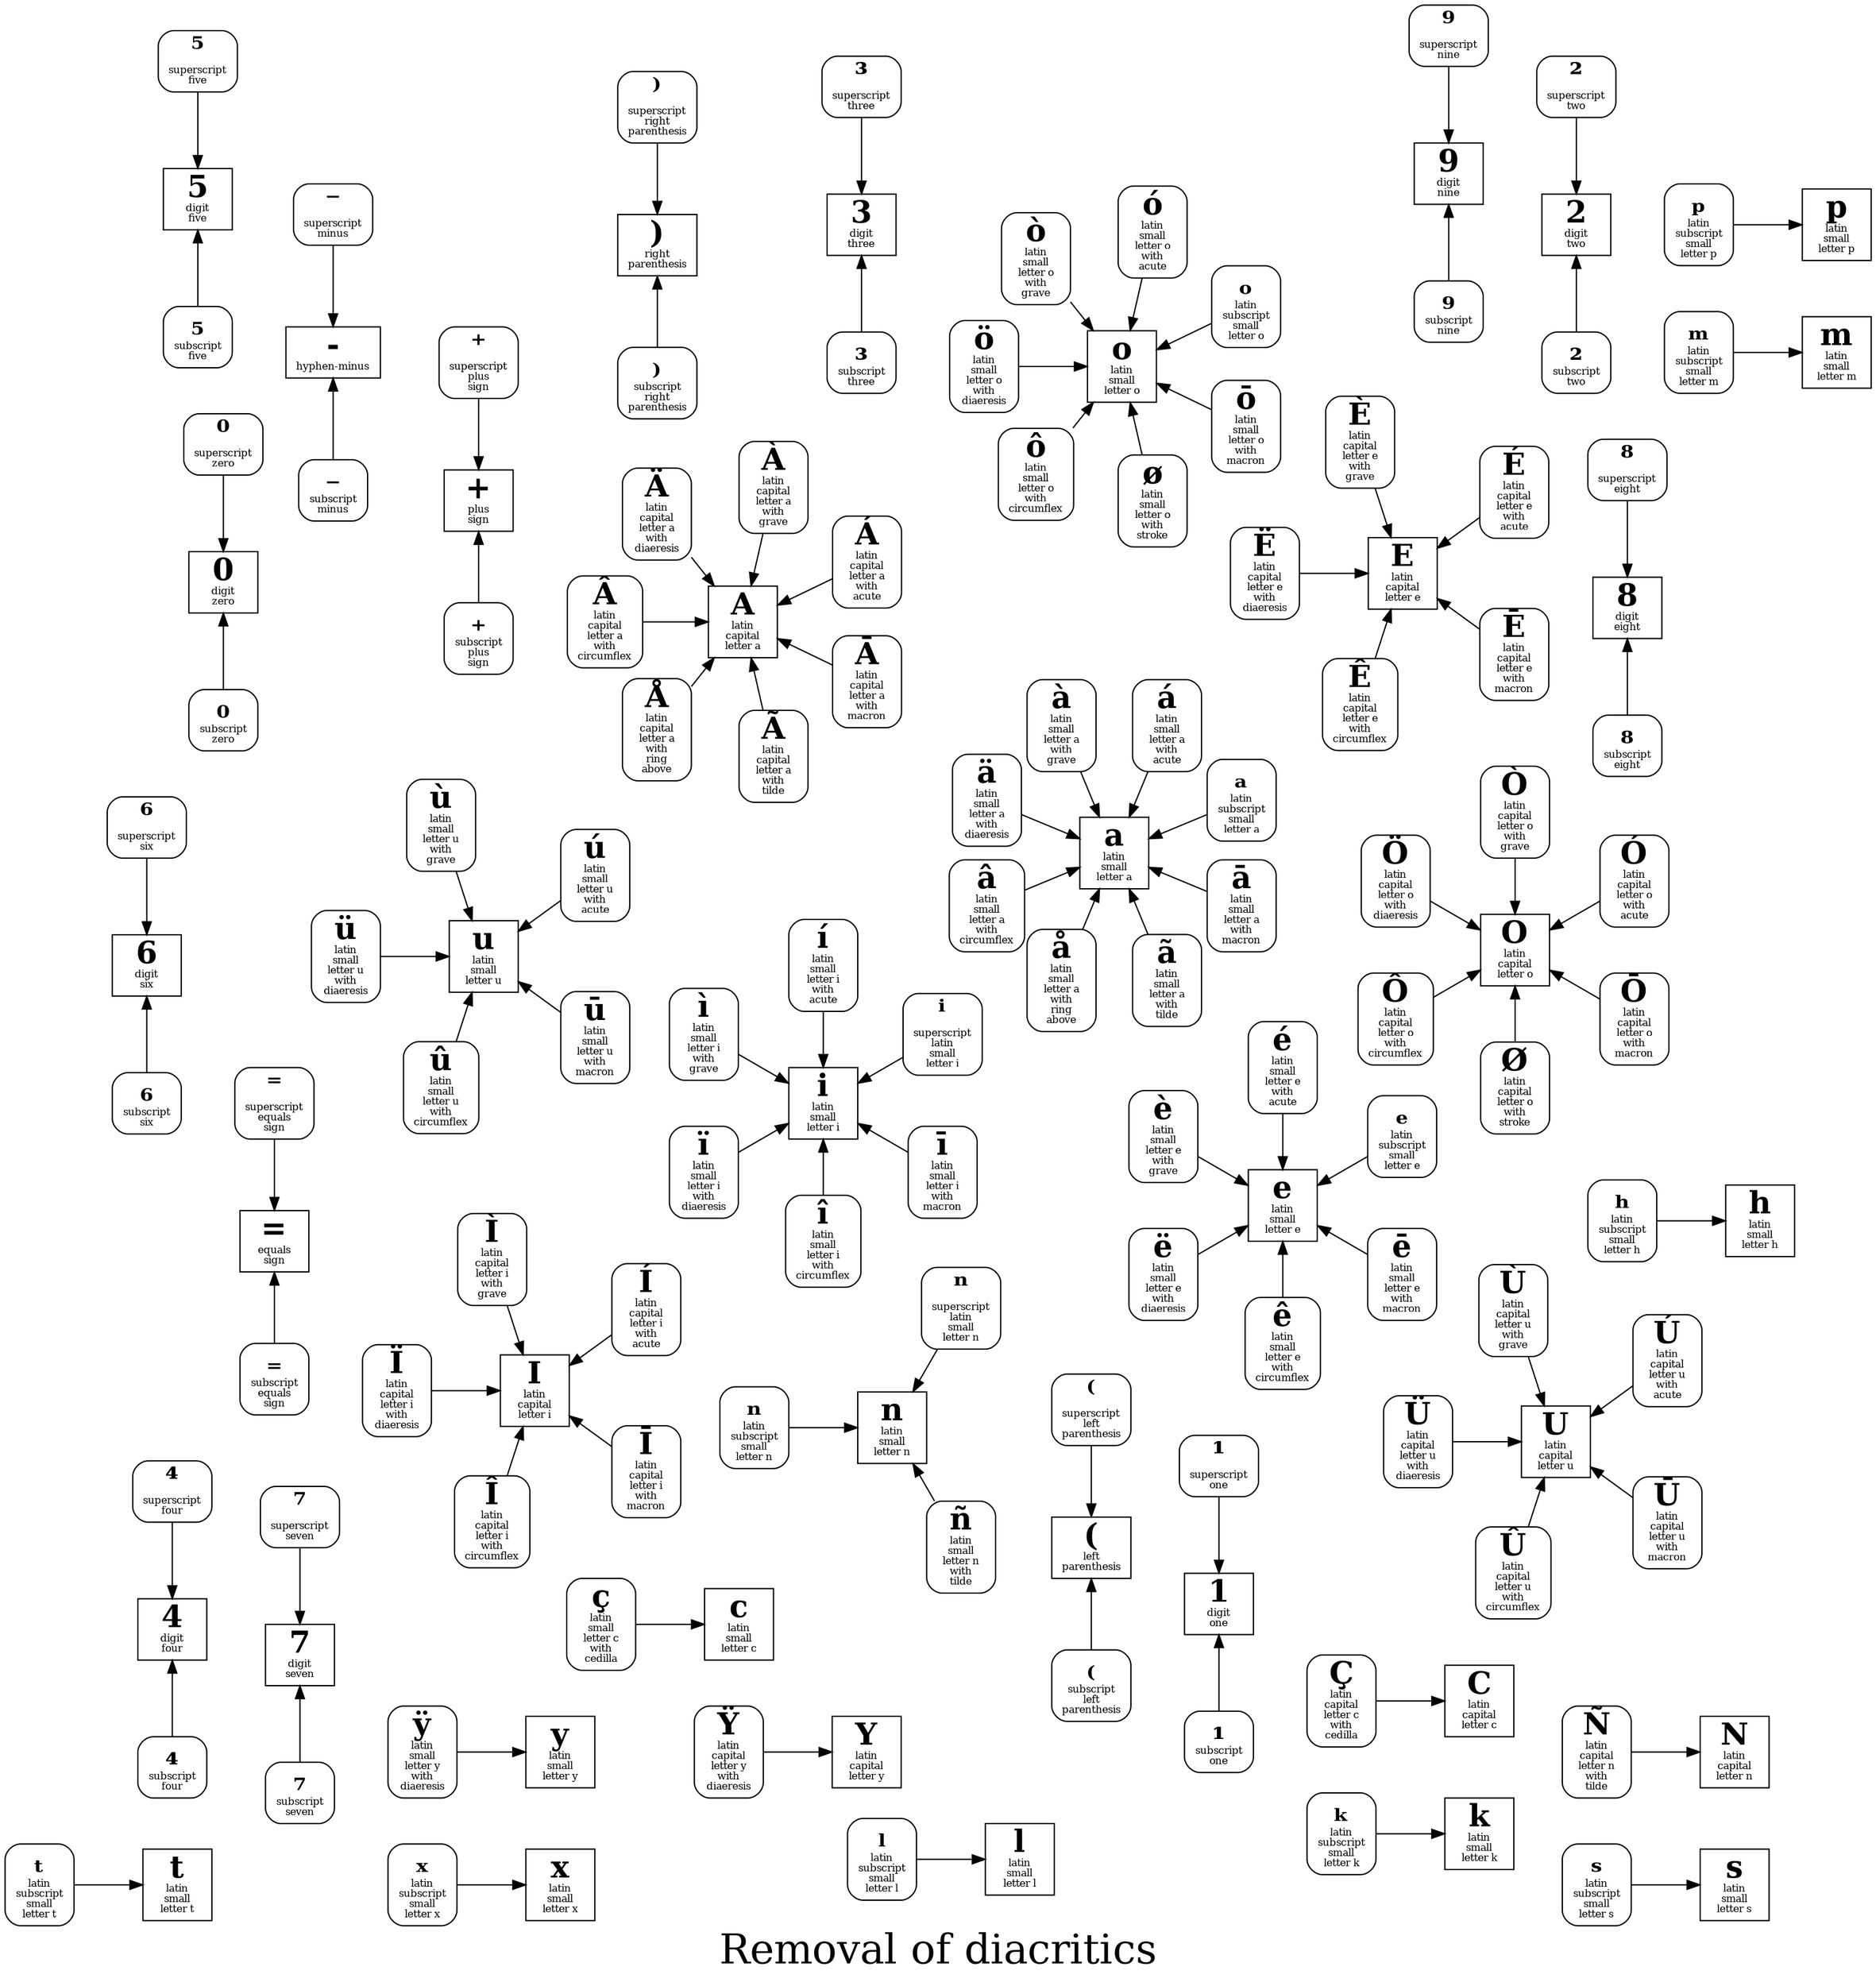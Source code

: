 digraph G {
layout="twopi"
ranksep=1.5
fontsize=32
label="Removal of diacritics"
labelloc="c"
node [shape="box" fontsize=24 ]
"a" [label=<<b>a</b><br/><font point-size="8">latin<br/>small<br/>letter a</font>> ]
"A" [label=<<b>A</b><br/><font point-size="8">latin<br/>capital<br/>letter a</font>> ]
"c" [label=<<b>c</b><br/><font point-size="8">latin<br/>small<br/>letter c</font>> ]
"C" [label=<<b>C</b><br/><font point-size="8">latin<br/>capital<br/>letter c</font>> ]
"e" [label=<<b>e</b><br/><font point-size="8">latin<br/>small<br/>letter e</font>> ]
"E" [label=<<b>E</b><br/><font point-size="8">latin<br/>capital<br/>letter e</font>> ]
"h" [label=<<b>h</b><br/><font point-size="8">latin<br/>small<br/>letter h</font>> ]
"i" [label=<<b>i</b><br/><font point-size="8">latin<br/>small<br/>letter i</font>> ]
"I" [label=<<b>I</b><br/><font point-size="8">latin<br/>capital<br/>letter i</font>> ]
"k" [label=<<b>k</b><br/><font point-size="8">latin<br/>small<br/>letter k</font>> ]
"l" [label=<<b>l</b><br/><font point-size="8">latin<br/>small<br/>letter l</font>> ]
"m" [label=<<b>m</b><br/><font point-size="8">latin<br/>small<br/>letter m</font>> ]
"n" [label=<<b>n</b><br/><font point-size="8">latin<br/>small<br/>letter n</font>> ]
"N" [label=<<b>N</b><br/><font point-size="8">latin<br/>capital<br/>letter n</font>> ]
"o" [label=<<b>o</b><br/><font point-size="8">latin<br/>small<br/>letter o</font>> ]
"O" [label=<<b>O</b><br/><font point-size="8">latin<br/>capital<br/>letter o</font>> ]
"p" [label=<<b>p</b><br/><font point-size="8">latin<br/>small<br/>letter p</font>> ]
"s" [label=<<b>s</b><br/><font point-size="8">latin<br/>small<br/>letter s</font>> ]
"t" [label=<<b>t</b><br/><font point-size="8">latin<br/>small<br/>letter t</font>> ]
"u" [label=<<b>u</b><br/><font point-size="8">latin<br/>small<br/>letter u</font>> ]
"U" [label=<<b>U</b><br/><font point-size="8">latin<br/>capital<br/>letter u</font>> ]
"x" [label=<<b>x</b><br/><font point-size="8">latin<br/>small<br/>letter x</font>> ]
"y" [label=<<b>y</b><br/><font point-size="8">latin<br/>small<br/>letter y</font>> ]
"Y" [label=<<b>Y</b><br/><font point-size="8">latin<br/>capital<br/>letter y</font>> ]
"0" [label=<<b>0</b><br/><font point-size="8">digit<br/>zero</font>> ]
"1" [label=<<b>1</b><br/><font point-size="8">digit<br/>one</font>> ]
"2" [label=<<b>2</b><br/><font point-size="8">digit<br/>two</font>> ]
"3" [label=<<b>3</b><br/><font point-size="8">digit<br/>three</font>> ]
"4" [label=<<b>4</b><br/><font point-size="8">digit<br/>four</font>> ]
"5" [label=<<b>5</b><br/><font point-size="8">digit<br/>five</font>> ]
"6" [label=<<b>6</b><br/><font point-size="8">digit<br/>six</font>> ]
"7" [label=<<b>7</b><br/><font point-size="8">digit<br/>seven</font>> ]
"8" [label=<<b>8</b><br/><font point-size="8">digit<br/>eight</font>> ]
"9" [label=<<b>9</b><br/><font point-size="8">digit<br/>nine</font>> ]
"+" [label=<<b>+</b><br/><font point-size="8">plus<br/>sign</font>> ]
"-" [label=<<b>-</b><br/><font point-size="8">hyphen-minus</font>> ]
"=" [label=<<b>=</b><br/><font point-size="8">equals<br/>sign</font>> ]
"(" [label=<<b>(</b><br/><font point-size="8">left<br/>parenthesis</font>> ]
")" [label=<<b>)</b><br/><font point-size="8">right<br/>parenthesis</font>> ]
node [style="rounded" ]
"ₐ" [label=<<b>ₐ</b><br/><font point-size="8">latin<br/>subscript<br/>small<br/>letter a</font>> ]
"á" [label=<<b>á</b><br/><font point-size="8">latin<br/>small<br/>letter a<br/>with<br/>acute</font>> ]
"à" [label=<<b>à</b><br/><font point-size="8">latin<br/>small<br/>letter a<br/>with<br/>grave</font>> ]
"ä" [label=<<b>ä</b><br/><font point-size="8">latin<br/>small<br/>letter a<br/>with<br/>diaeresis</font>> ]
"â" [label=<<b>â</b><br/><font point-size="8">latin<br/>small<br/>letter a<br/>with<br/>circumflex</font>> ]
"å" [label=<<b>å</b><br/><font point-size="8">latin<br/>small<br/>letter a<br/>with<br/>ring<br/>above</font>> ]
"ã" [label=<<b>ã</b><br/><font point-size="8">latin<br/>small<br/>letter a<br/>with<br/>tilde</font>> ]
"ā" [label=<<b>ā</b><br/><font point-size="8">latin<br/>small<br/>letter a<br/>with<br/>macron</font>> ]
"Á" [label=<<b>Á</b><br/><font point-size="8">latin<br/>capital<br/>letter a<br/>with<br/>acute</font>> ]
"À" [label=<<b>À</b><br/><font point-size="8">latin<br/>capital<br/>letter a<br/>with<br/>grave</font>> ]
"Ä" [label=<<b>Ä</b><br/><font point-size="8">latin<br/>capital<br/>letter a<br/>with<br/>diaeresis</font>> ]
"Â" [label=<<b>Â</b><br/><font point-size="8">latin<br/>capital<br/>letter a<br/>with<br/>circumflex</font>> ]
"Å" [label=<<b>Å</b><br/><font point-size="8">latin<br/>capital<br/>letter a<br/>with<br/>ring<br/>above</font>> ]
"Ã" [label=<<b>Ã</b><br/><font point-size="8">latin<br/>capital<br/>letter a<br/>with<br/>tilde</font>> ]
"Ā" [label=<<b>Ā</b><br/><font point-size="8">latin<br/>capital<br/>letter a<br/>with<br/>macron</font>> ]
"ç" [label=<<b>ç</b><br/><font point-size="8">latin<br/>small<br/>letter c<br/>with<br/>cedilla</font>> ]
"Ç" [label=<<b>Ç</b><br/><font point-size="8">latin<br/>capital<br/>letter c<br/>with<br/>cedilla</font>> ]
"ₑ" [label=<<b>ₑ</b><br/><font point-size="8">latin<br/>subscript<br/>small<br/>letter e</font>> ]
"é" [label=<<b>é</b><br/><font point-size="8">latin<br/>small<br/>letter e<br/>with<br/>acute</font>> ]
"è" [label=<<b>è</b><br/><font point-size="8">latin<br/>small<br/>letter e<br/>with<br/>grave</font>> ]
"ë" [label=<<b>ë</b><br/><font point-size="8">latin<br/>small<br/>letter e<br/>with<br/>diaeresis</font>> ]
"ê" [label=<<b>ê</b><br/><font point-size="8">latin<br/>small<br/>letter e<br/>with<br/>circumflex</font>> ]
"ē" [label=<<b>ē</b><br/><font point-size="8">latin<br/>small<br/>letter e<br/>with<br/>macron</font>> ]
"É" [label=<<b>É</b><br/><font point-size="8">latin<br/>capital<br/>letter e<br/>with<br/>acute</font>> ]
"È" [label=<<b>È</b><br/><font point-size="8">latin<br/>capital<br/>letter e<br/>with<br/>grave</font>> ]
"Ë" [label=<<b>Ë</b><br/><font point-size="8">latin<br/>capital<br/>letter e<br/>with<br/>diaeresis</font>> ]
"Ê" [label=<<b>Ê</b><br/><font point-size="8">latin<br/>capital<br/>letter e<br/>with<br/>circumflex</font>> ]
"Ē" [label=<<b>Ē</b><br/><font point-size="8">latin<br/>capital<br/>letter e<br/>with<br/>macron</font>> ]
"ₕ" [label=<<b>ₕ</b><br/><font point-size="8">latin<br/>subscript<br/>small<br/>letter h</font>> ]
"ⁱ" [label=<<b>ⁱ</b><br/><font point-size="8">superscript<br/>latin<br/>small<br/>letter i</font>> ]
"í" [label=<<b>í</b><br/><font point-size="8">latin<br/>small<br/>letter i<br/>with<br/>acute</font>> ]
"ì" [label=<<b>ì</b><br/><font point-size="8">latin<br/>small<br/>letter i<br/>with<br/>grave</font>> ]
"ï" [label=<<b>ï</b><br/><font point-size="8">latin<br/>small<br/>letter i<br/>with<br/>diaeresis</font>> ]
"î" [label=<<b>î</b><br/><font point-size="8">latin<br/>small<br/>letter i<br/>with<br/>circumflex</font>> ]
"ī" [label=<<b>ī</b><br/><font point-size="8">latin<br/>small<br/>letter i<br/>with<br/>macron</font>> ]
"Í" [label=<<b>Í</b><br/><font point-size="8">latin<br/>capital<br/>letter i<br/>with<br/>acute</font>> ]
"Ì" [label=<<b>Ì</b><br/><font point-size="8">latin<br/>capital<br/>letter i<br/>with<br/>grave</font>> ]
"Ï" [label=<<b>Ï</b><br/><font point-size="8">latin<br/>capital<br/>letter i<br/>with<br/>diaeresis</font>> ]
"Î" [label=<<b>Î</b><br/><font point-size="8">latin<br/>capital<br/>letter i<br/>with<br/>circumflex</font>> ]
"Ī" [label=<<b>Ī</b><br/><font point-size="8">latin<br/>capital<br/>letter i<br/>with<br/>macron</font>> ]
"ₖ" [label=<<b>ₖ</b><br/><font point-size="8">latin<br/>subscript<br/>small<br/>letter k</font>> ]
"ₗ" [label=<<b>ₗ</b><br/><font point-size="8">latin<br/>subscript<br/>small<br/>letter l</font>> ]
"ₘ" [label=<<b>ₘ</b><br/><font point-size="8">latin<br/>subscript<br/>small<br/>letter m</font>> ]
"ⁿ" [label=<<b>ⁿ</b><br/><font point-size="8">superscript<br/>latin<br/>small<br/>letter n</font>> ]
"ₙ" [label=<<b>ₙ</b><br/><font point-size="8">latin<br/>subscript<br/>small<br/>letter n</font>> ]
"ñ" [label=<<b>ñ</b><br/><font point-size="8">latin<br/>small<br/>letter n<br/>with<br/>tilde</font>> ]
"Ñ" [label=<<b>Ñ</b><br/><font point-size="8">latin<br/>capital<br/>letter n<br/>with<br/>tilde</font>> ]
"ₒ" [label=<<b>ₒ</b><br/><font point-size="8">latin<br/>subscript<br/>small<br/>letter o</font>> ]
"ó" [label=<<b>ó</b><br/><font point-size="8">latin<br/>small<br/>letter o<br/>with<br/>acute</font>> ]
"ò" [label=<<b>ò</b><br/><font point-size="8">latin<br/>small<br/>letter o<br/>with<br/>grave</font>> ]
"ö" [label=<<b>ö</b><br/><font point-size="8">latin<br/>small<br/>letter o<br/>with<br/>diaeresis</font>> ]
"ô" [label=<<b>ô</b><br/><font point-size="8">latin<br/>small<br/>letter o<br/>with<br/>circumflex</font>> ]
"ø" [label=<<b>ø</b><br/><font point-size="8">latin<br/>small<br/>letter o<br/>with<br/>stroke</font>> ]
"ō" [label=<<b>ō</b><br/><font point-size="8">latin<br/>small<br/>letter o<br/>with<br/>macron</font>> ]
"Ó" [label=<<b>Ó</b><br/><font point-size="8">latin<br/>capital<br/>letter o<br/>with<br/>acute</font>> ]
"Ò" [label=<<b>Ò</b><br/><font point-size="8">latin<br/>capital<br/>letter o<br/>with<br/>grave</font>> ]
"Ö" [label=<<b>Ö</b><br/><font point-size="8">latin<br/>capital<br/>letter o<br/>with<br/>diaeresis</font>> ]
"Ô" [label=<<b>Ô</b><br/><font point-size="8">latin<br/>capital<br/>letter o<br/>with<br/>circumflex</font>> ]
"Ø" [label=<<b>Ø</b><br/><font point-size="8">latin<br/>capital<br/>letter o<br/>with<br/>stroke</font>> ]
"Ō" [label=<<b>Ō</b><br/><font point-size="8">latin<br/>capital<br/>letter o<br/>with<br/>macron</font>> ]
"ₚ" [label=<<b>ₚ</b><br/><font point-size="8">latin<br/>subscript<br/>small<br/>letter p</font>> ]
"ₛ" [label=<<b>ₛ</b><br/><font point-size="8">latin<br/>subscript<br/>small<br/>letter s</font>> ]
"ₜ" [label=<<b>ₜ</b><br/><font point-size="8">latin<br/>subscript<br/>small<br/>letter t</font>> ]
"ú" [label=<<b>ú</b><br/><font point-size="8">latin<br/>small<br/>letter u<br/>with<br/>acute</font>> ]
"ù" [label=<<b>ù</b><br/><font point-size="8">latin<br/>small<br/>letter u<br/>with<br/>grave</font>> ]
"ü" [label=<<b>ü</b><br/><font point-size="8">latin<br/>small<br/>letter u<br/>with<br/>diaeresis</font>> ]
"û" [label=<<b>û</b><br/><font point-size="8">latin<br/>small<br/>letter u<br/>with<br/>circumflex</font>> ]
"ū" [label=<<b>ū</b><br/><font point-size="8">latin<br/>small<br/>letter u<br/>with<br/>macron</font>> ]
"Ú" [label=<<b>Ú</b><br/><font point-size="8">latin<br/>capital<br/>letter u<br/>with<br/>acute</font>> ]
"Ù" [label=<<b>Ù</b><br/><font point-size="8">latin<br/>capital<br/>letter u<br/>with<br/>grave</font>> ]
"Ü" [label=<<b>Ü</b><br/><font point-size="8">latin<br/>capital<br/>letter u<br/>with<br/>diaeresis</font>> ]
"Û" [label=<<b>Û</b><br/><font point-size="8">latin<br/>capital<br/>letter u<br/>with<br/>circumflex</font>> ]
"Ū" [label=<<b>Ū</b><br/><font point-size="8">latin<br/>capital<br/>letter u<br/>with<br/>macron</font>> ]
"ₓ" [label=<<b>ₓ</b><br/><font point-size="8">latin<br/>subscript<br/>small<br/>letter x</font>> ]
"ÿ" [label=<<b>ÿ</b><br/><font point-size="8">latin<br/>small<br/>letter y<br/>with<br/>diaeresis</font>> ]
"Ÿ" [label=<<b>Ÿ</b><br/><font point-size="8">latin<br/>capital<br/>letter y<br/>with<br/>diaeresis</font>> ]
"⁰" [label=<<b>⁰</b><br/><font point-size="8">superscript<br/>zero</font>> ]
"₀" [label=<<b>₀</b><br/><font point-size="8">subscript<br/>zero</font>> ]
"¹" [label=<<b>¹</b><br/><font point-size="8">superscript<br/>one</font>> ]
"₁" [label=<<b>₁</b><br/><font point-size="8">subscript<br/>one</font>> ]
"²" [label=<<b>²</b><br/><font point-size="8">superscript<br/>two</font>> ]
"₂" [label=<<b>₂</b><br/><font point-size="8">subscript<br/>two</font>> ]
"³" [label=<<b>³</b><br/><font point-size="8">superscript<br/>three</font>> ]
"₃" [label=<<b>₃</b><br/><font point-size="8">subscript<br/>three</font>> ]
"⁴" [label=<<b>⁴</b><br/><font point-size="8">superscript<br/>four</font>> ]
"₄" [label=<<b>₄</b><br/><font point-size="8">subscript<br/>four</font>> ]
"⁵" [label=<<b>⁵</b><br/><font point-size="8">superscript<br/>five</font>> ]
"₅" [label=<<b>₅</b><br/><font point-size="8">subscript<br/>five</font>> ]
"⁶" [label=<<b>⁶</b><br/><font point-size="8">superscript<br/>six</font>> ]
"₆" [label=<<b>₆</b><br/><font point-size="8">subscript<br/>six</font>> ]
"⁷" [label=<<b>⁷</b><br/><font point-size="8">superscript<br/>seven</font>> ]
"₇" [label=<<b>₇</b><br/><font point-size="8">subscript<br/>seven</font>> ]
"⁸" [label=<<b>⁸</b><br/><font point-size="8">superscript<br/>eight</font>> ]
"₈" [label=<<b>₈</b><br/><font point-size="8">subscript<br/>eight</font>> ]
"⁹" [label=<<b>⁹</b><br/><font point-size="8">superscript<br/>nine</font>> ]
"₉" [label=<<b>₉</b><br/><font point-size="8">subscript<br/>nine</font>> ]
"⁺" [label=<<b>⁺</b><br/><font point-size="8">superscript<br/>plus<br/>sign</font>> ]
"₊" [label=<<b>₊</b><br/><font point-size="8">subscript<br/>plus<br/>sign</font>> ]
"⁻" [label=<<b>⁻</b><br/><font point-size="8">superscript<br/>minus</font>> ]
"₋" [label=<<b>₋</b><br/><font point-size="8">subscript<br/>minus</font>> ]
"⁼" [label=<<b>⁼</b><br/><font point-size="8">superscript<br/>equals<br/>sign</font>> ]
"₌" [label=<<b>₌</b><br/><font point-size="8">subscript<br/>equals<br/>sign</font>> ]
"⁽" [label=<<b>⁽</b><br/><font point-size="8">superscript<br/>left<br/>parenthesis</font>> ]
"₍" [label=<<b>₍</b><br/><font point-size="8">subscript<br/>left<br/>parenthesis</font>> ]
"⁾" [label=<<b>⁾</b><br/><font point-size="8">superscript<br/>right<br/>parenthesis</font>> ]
"₎" [label=<<b>₎</b><br/><font point-size="8">subscript<br/>right<br/>parenthesis</font>> ]
"ₐ" -> "a"
"á" -> "a"
"à" -> "a"
"ä" -> "a"
"â" -> "a"
"å" -> "a"
"ã" -> "a"
"ā" -> "a"
"Á" -> "A"
"À" -> "A"
"Ä" -> "A"
"Â" -> "A"
"Å" -> "A"
"Ã" -> "A"
"Ā" -> "A"
"ç" -> "c"
"Ç" -> "C"
"ₑ" -> "e"
"é" -> "e"
"è" -> "e"
"ë" -> "e"
"ê" -> "e"
"ē" -> "e"
"É" -> "E"
"È" -> "E"
"Ë" -> "E"
"Ê" -> "E"
"Ē" -> "E"
"ₕ" -> "h"
"ⁱ" -> "i"
"í" -> "i"
"ì" -> "i"
"ï" -> "i"
"î" -> "i"
"ī" -> "i"
"Í" -> "I"
"Ì" -> "I"
"Ï" -> "I"
"Î" -> "I"
"Ī" -> "I"
"ₖ" -> "k"
"ₗ" -> "l"
"ₘ" -> "m"
"ⁿ" -> "n"
"ₙ" -> "n"
"ñ" -> "n"
"Ñ" -> "N"
"ₒ" -> "o"
"ó" -> "o"
"ò" -> "o"
"ö" -> "o"
"ô" -> "o"
"ø" -> "o"
"ō" -> "o"
"Ó" -> "O"
"Ò" -> "O"
"Ö" -> "O"
"Ô" -> "O"
"Ø" -> "O"
"Ō" -> "O"
"ₚ" -> "p"
"ₛ" -> "s"
"ₜ" -> "t"
"ú" -> "u"
"ù" -> "u"
"ü" -> "u"
"û" -> "u"
"ū" -> "u"
"Ú" -> "U"
"Ù" -> "U"
"Ü" -> "U"
"Û" -> "U"
"Ū" -> "U"
"ₓ" -> "x"
"ÿ" -> "y"
"Ÿ" -> "Y"
"⁰" -> "0"
"₀" -> "0"
"¹" -> "1"
"₁" -> "1"
"²" -> "2"
"₂" -> "2"
"³" -> "3"
"₃" -> "3"
"⁴" -> "4"
"₄" -> "4"
"⁵" -> "5"
"₅" -> "5"
"⁶" -> "6"
"₆" -> "6"
"⁷" -> "7"
"₇" -> "7"
"⁸" -> "8"
"₈" -> "8"
"⁹" -> "9"
"₉" -> "9"
"⁺" -> "+"
"₊" -> "+"
"⁻" -> "-"
"₋" -> "-"
"⁼" -> "="
"₌" -> "="
"⁽" -> "("
"₍" -> "("
"⁾" -> ")"
"₎" -> ")"
}
